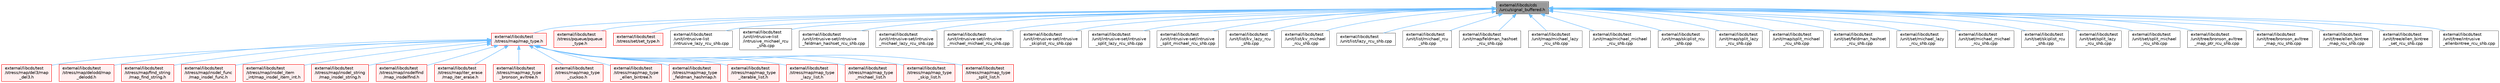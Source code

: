 digraph "external/libcds/cds/urcu/signal_buffered.h"
{
 // LATEX_PDF_SIZE
  bgcolor="transparent";
  edge [fontname=Helvetica,fontsize=10,labelfontname=Helvetica,labelfontsize=10];
  node [fontname=Helvetica,fontsize=10,shape=box,height=0.2,width=0.4];
  Node1 [id="Node000001",label="external/libcds/cds\l/urcu/signal_buffered.h",height=0.2,width=0.4,color="gray40", fillcolor="grey60", style="filled", fontcolor="black",tooltip=" "];
  Node1 -> Node2 [id="edge1_Node000001_Node000002",dir="back",color="steelblue1",style="solid",tooltip=" "];
  Node2 [id="Node000002",label="external/libcds/test\l/stress/map/map_type.h",height=0.2,width=0.4,color="red", fillcolor="#FFF0F0", style="filled",URL="$map__type_8h.html",tooltip=" "];
  Node2 -> Node3 [id="edge2_Node000002_Node000003",dir="back",color="steelblue1",style="solid",tooltip=" "];
  Node3 [id="Node000003",label="external/libcds/test\l/stress/map/del3/map\l_del3.h",height=0.2,width=0.4,color="red", fillcolor="#FFF0F0", style="filled",URL="$map__del3_8h.html",tooltip=" "];
  Node2 -> Node12 [id="edge3_Node000002_Node000012",dir="back",color="steelblue1",style="solid",tooltip=" "];
  Node12 [id="Node000012",label="external/libcds/test\l/stress/map/delodd/map\l_delodd.h",height=0.2,width=0.4,color="red", fillcolor="#FFF0F0", style="filled",URL="$map__delodd_8h.html",tooltip=" "];
  Node2 -> Node21 [id="edge4_Node000002_Node000021",dir="back",color="steelblue1",style="solid",tooltip=" "];
  Node21 [id="Node000021",label="external/libcds/test\l/stress/map/find_string\l/map_find_string.h",height=0.2,width=0.4,color="red", fillcolor="#FFF0F0", style="filled",URL="$map__find__string_8h.html",tooltip=" "];
  Node2 -> Node32 [id="edge5_Node000002_Node000032",dir="back",color="steelblue1",style="solid",tooltip=" "];
  Node32 [id="Node000032",label="external/libcds/test\l/stress/map/insdel_func\l/map_insdel_func.h",height=0.2,width=0.4,color="red", fillcolor="#FFF0F0", style="filled",URL="$map__insdel__func_8h.html",tooltip=" "];
  Node2 -> Node42 [id="edge6_Node000002_Node000042",dir="back",color="steelblue1",style="solid",tooltip=" "];
  Node42 [id="Node000042",label="external/libcds/test\l/stress/map/insdel_item\l_int/map_insdel_item_int.h",height=0.2,width=0.4,color="red", fillcolor="#FFF0F0", style="filled",URL="$map__insdel__item__int_8h.html",tooltip=" "];
  Node2 -> Node52 [id="edge7_Node000002_Node000052",dir="back",color="steelblue1",style="solid",tooltip=" "];
  Node52 [id="Node000052",label="external/libcds/test\l/stress/map/insdel_string\l/map_insdel_string.h",height=0.2,width=0.4,color="red", fillcolor="#FFF0F0", style="filled",URL="$map__insdel__string_8h.html",tooltip=" "];
  Node2 -> Node63 [id="edge8_Node000002_Node000063",dir="back",color="steelblue1",style="solid",tooltip=" "];
  Node63 [id="Node000063",label="external/libcds/test\l/stress/map/insdelfind\l/map_insdelfind.h",height=0.2,width=0.4,color="red", fillcolor="#FFF0F0", style="filled",URL="$map__insdelfind_8h.html",tooltip=" "];
  Node2 -> Node79 [id="edge9_Node000002_Node000079",dir="back",color="steelblue1",style="solid",tooltip=" "];
  Node79 [id="Node000079",label="external/libcds/test\l/stress/map/iter_erase\l/map_iter_erase.h",height=0.2,width=0.4,color="red", fillcolor="#FFF0F0", style="filled",URL="$map__iter__erase_8h.html",tooltip=" "];
  Node2 -> Node84 [id="edge10_Node000002_Node000084",dir="back",color="steelblue1",style="solid",tooltip=" "];
  Node84 [id="Node000084",label="external/libcds/test\l/stress/map/map_type\l_bronson_avltree.h",height=0.2,width=0.4,color="red", fillcolor="#FFF0F0", style="filled",URL="$map__type__bronson__avltree_8h.html",tooltip=" "];
  Node2 -> Node86 [id="edge11_Node000002_Node000086",dir="back",color="steelblue1",style="solid",tooltip=" "];
  Node86 [id="Node000086",label="external/libcds/test\l/stress/map/map_type\l_cuckoo.h",height=0.2,width=0.4,color="red", fillcolor="#FFF0F0", style="filled",URL="$map__type__cuckoo_8h.html",tooltip=" "];
  Node2 -> Node87 [id="edge12_Node000002_Node000087",dir="back",color="steelblue1",style="solid",tooltip=" "];
  Node87 [id="Node000087",label="external/libcds/test\l/stress/map/map_type\l_ellen_bintree.h",height=0.2,width=0.4,color="red", fillcolor="#FFF0F0", style="filled",URL="$map__type__ellen__bintree_8h.html",tooltip=" "];
  Node2 -> Node89 [id="edge13_Node000002_Node000089",dir="back",color="steelblue1",style="solid",tooltip=" "];
  Node89 [id="Node000089",label="external/libcds/test\l/stress/map/map_type\l_feldman_hashmap.h",height=0.2,width=0.4,color="red", fillcolor="#FFF0F0", style="filled",URL="$map__type__feldman__hashmap_8h.html",tooltip=" "];
  Node2 -> Node90 [id="edge14_Node000002_Node000090",dir="back",color="steelblue1",style="solid",tooltip=" "];
  Node90 [id="Node000090",label="external/libcds/test\l/stress/map/map_type\l_iterable_list.h",height=0.2,width=0.4,color="red", fillcolor="#FFF0F0", style="filled",URL="$map__type__iterable__list_8h.html",tooltip=" "];
  Node2 -> Node92 [id="edge15_Node000002_Node000092",dir="back",color="steelblue1",style="solid",tooltip=" "];
  Node92 [id="Node000092",label="external/libcds/test\l/stress/map/map_type\l_lazy_list.h",height=0.2,width=0.4,color="red", fillcolor="#FFF0F0", style="filled",URL="$map__type__lazy__list_8h.html",tooltip=" "];
  Node2 -> Node93 [id="edge16_Node000002_Node000093",dir="back",color="steelblue1",style="solid",tooltip=" "];
  Node93 [id="Node000093",label="external/libcds/test\l/stress/map/map_type\l_michael_list.h",height=0.2,width=0.4,color="red", fillcolor="#FFF0F0", style="filled",URL="$map__type__michael__list_8h.html",tooltip=" "];
  Node2 -> Node94 [id="edge17_Node000002_Node000094",dir="back",color="steelblue1",style="solid",tooltip=" "];
  Node94 [id="Node000094",label="external/libcds/test\l/stress/map/map_type\l_skip_list.h",height=0.2,width=0.4,color="red", fillcolor="#FFF0F0", style="filled",URL="$map__type__skip__list_8h.html",tooltip=" "];
  Node2 -> Node96 [id="edge18_Node000002_Node000096",dir="back",color="steelblue1",style="solid",tooltip=" "];
  Node96 [id="Node000096",label="external/libcds/test\l/stress/map/map_type\l_split_list.h",height=0.2,width=0.4,color="red", fillcolor="#FFF0F0", style="filled",URL="$map__type__split__list_8h.html",tooltip=" "];
  Node1 -> Node101 [id="edge19_Node000001_Node000101",dir="back",color="steelblue1",style="solid",tooltip=" "];
  Node101 [id="Node000101",label="external/libcds/test\l/stress/pqueue/pqueue\l_type.h",height=0.2,width=0.4,color="red", fillcolor="#FFF0F0", style="filled",URL="$pqueue__type_8h.html",tooltip=" "];
  Node1 -> Node105 [id="edge20_Node000001_Node000105",dir="back",color="steelblue1",style="solid",tooltip=" "];
  Node105 [id="Node000105",label="external/libcds/test\l/stress/set/set_type.h",height=0.2,width=0.4,color="red", fillcolor="#FFF0F0", style="filled",URL="$set__type_8h.html",tooltip=" "];
  Node1 -> Node177 [id="edge21_Node000001_Node000177",dir="back",color="steelblue1",style="solid",tooltip=" "];
  Node177 [id="Node000177",label="external/libcds/test\l/unit/intrusive-list\l/intrusive_lazy_rcu_shb.cpp",height=0.2,width=0.4,color="grey40", fillcolor="white", style="filled",URL="$intrusive__lazy__rcu__shb_8cpp.html",tooltip=" "];
  Node1 -> Node178 [id="edge22_Node000001_Node000178",dir="back",color="steelblue1",style="solid",tooltip=" "];
  Node178 [id="Node000178",label="external/libcds/test\l/unit/intrusive-list\l/intrusive_michael_rcu\l_shb.cpp",height=0.2,width=0.4,color="grey40", fillcolor="white", style="filled",URL="$intrusive__michael__rcu__shb_8cpp.html",tooltip=" "];
  Node1 -> Node179 [id="edge23_Node000001_Node000179",dir="back",color="steelblue1",style="solid",tooltip=" "];
  Node179 [id="Node000179",label="external/libcds/test\l/unit/intrusive-set/intrusive\l_feldman_hashset_rcu_shb.cpp",height=0.2,width=0.4,color="grey40", fillcolor="white", style="filled",URL="$intrusive__feldman__hashset__rcu__shb_8cpp.html",tooltip=" "];
  Node1 -> Node180 [id="edge24_Node000001_Node000180",dir="back",color="steelblue1",style="solid",tooltip=" "];
  Node180 [id="Node000180",label="external/libcds/test\l/unit/intrusive-set/intrusive\l_michael_lazy_rcu_shb.cpp",height=0.2,width=0.4,color="grey40", fillcolor="white", style="filled",URL="$intrusive__michael__lazy__rcu__shb_8cpp.html",tooltip=" "];
  Node1 -> Node181 [id="edge25_Node000001_Node000181",dir="back",color="steelblue1",style="solid",tooltip=" "];
  Node181 [id="Node000181",label="external/libcds/test\l/unit/intrusive-set/intrusive\l_michael_michael_rcu_shb.cpp",height=0.2,width=0.4,color="grey40", fillcolor="white", style="filled",URL="$intrusive__michael__michael__rcu__shb_8cpp.html",tooltip=" "];
  Node1 -> Node182 [id="edge26_Node000001_Node000182",dir="back",color="steelblue1",style="solid",tooltip=" "];
  Node182 [id="Node000182",label="external/libcds/test\l/unit/intrusive-set/intrusive\l_skiplist_rcu_shb.cpp",height=0.2,width=0.4,color="grey40", fillcolor="white", style="filled",URL="$intrusive__skiplist__rcu__shb_8cpp.html",tooltip=" "];
  Node1 -> Node183 [id="edge27_Node000001_Node000183",dir="back",color="steelblue1",style="solid",tooltip=" "];
  Node183 [id="Node000183",label="external/libcds/test\l/unit/intrusive-set/intrusive\l_split_lazy_rcu_shb.cpp",height=0.2,width=0.4,color="grey40", fillcolor="white", style="filled",URL="$intrusive__split__lazy__rcu__shb_8cpp.html",tooltip=" "];
  Node1 -> Node184 [id="edge28_Node000001_Node000184",dir="back",color="steelblue1",style="solid",tooltip=" "];
  Node184 [id="Node000184",label="external/libcds/test\l/unit/intrusive-set/intrusive\l_split_michael_rcu_shb.cpp",height=0.2,width=0.4,color="grey40", fillcolor="white", style="filled",URL="$intrusive__split__michael__rcu__shb_8cpp.html",tooltip=" "];
  Node1 -> Node185 [id="edge29_Node000001_Node000185",dir="back",color="steelblue1",style="solid",tooltip=" "];
  Node185 [id="Node000185",label="external/libcds/test\l/unit/list/kv_lazy_rcu\l_shb.cpp",height=0.2,width=0.4,color="grey40", fillcolor="white", style="filled",URL="$kv__lazy__rcu__shb_8cpp.html",tooltip=" "];
  Node1 -> Node186 [id="edge30_Node000001_Node000186",dir="back",color="steelblue1",style="solid",tooltip=" "];
  Node186 [id="Node000186",label="external/libcds/test\l/unit/list/kv_michael\l_rcu_shb.cpp",height=0.2,width=0.4,color="grey40", fillcolor="white", style="filled",URL="$kv__michael__rcu__shb_8cpp.html",tooltip=" "];
  Node1 -> Node187 [id="edge31_Node000001_Node000187",dir="back",color="steelblue1",style="solid",tooltip=" "];
  Node187 [id="Node000187",label="external/libcds/test\l/unit/list/lazy_rcu_shb.cpp",height=0.2,width=0.4,color="grey40", fillcolor="white", style="filled",URL="$lazy__rcu__shb_8cpp.html",tooltip=" "];
  Node1 -> Node188 [id="edge32_Node000001_Node000188",dir="back",color="steelblue1",style="solid",tooltip=" "];
  Node188 [id="Node000188",label="external/libcds/test\l/unit/list/michael_rcu\l_shb.cpp",height=0.2,width=0.4,color="grey40", fillcolor="white", style="filled",URL="$michael__rcu__shb_8cpp.html",tooltip=" "];
  Node1 -> Node189 [id="edge33_Node000001_Node000189",dir="back",color="steelblue1",style="solid",tooltip=" "];
  Node189 [id="Node000189",label="external/libcds/test\l/unit/map/feldman_hashset\l_rcu_shb.cpp",height=0.2,width=0.4,color="grey40", fillcolor="white", style="filled",URL="$map_2feldman__hashset__rcu__shb_8cpp.html",tooltip=" "];
  Node1 -> Node190 [id="edge34_Node000001_Node000190",dir="back",color="steelblue1",style="solid",tooltip=" "];
  Node190 [id="Node000190",label="external/libcds/test\l/unit/map/michael_lazy\l_rcu_shb.cpp",height=0.2,width=0.4,color="grey40", fillcolor="white", style="filled",URL="$map_2michael__lazy__rcu__shb_8cpp.html",tooltip=" "];
  Node1 -> Node191 [id="edge35_Node000001_Node000191",dir="back",color="steelblue1",style="solid",tooltip=" "];
  Node191 [id="Node000191",label="external/libcds/test\l/unit/map/michael_michael\l_rcu_shb.cpp",height=0.2,width=0.4,color="grey40", fillcolor="white", style="filled",URL="$map_2michael__michael__rcu__shb_8cpp.html",tooltip=" "];
  Node1 -> Node192 [id="edge36_Node000001_Node000192",dir="back",color="steelblue1",style="solid",tooltip=" "];
  Node192 [id="Node000192",label="external/libcds/test\l/unit/map/skiplist_rcu\l_shb.cpp",height=0.2,width=0.4,color="grey40", fillcolor="white", style="filled",URL="$map_2skiplist__rcu__shb_8cpp.html",tooltip=" "];
  Node1 -> Node193 [id="edge37_Node000001_Node000193",dir="back",color="steelblue1",style="solid",tooltip=" "];
  Node193 [id="Node000193",label="external/libcds/test\l/unit/map/split_lazy\l_rcu_shb.cpp",height=0.2,width=0.4,color="grey40", fillcolor="white", style="filled",URL="$map_2split__lazy__rcu__shb_8cpp.html",tooltip=" "];
  Node1 -> Node194 [id="edge38_Node000001_Node000194",dir="back",color="steelblue1",style="solid",tooltip=" "];
  Node194 [id="Node000194",label="external/libcds/test\l/unit/map/split_michael\l_rcu_shb.cpp",height=0.2,width=0.4,color="grey40", fillcolor="white", style="filled",URL="$map_2split__michael__rcu__shb_8cpp.html",tooltip=" "];
  Node1 -> Node195 [id="edge39_Node000001_Node000195",dir="back",color="steelblue1",style="solid",tooltip=" "];
  Node195 [id="Node000195",label="external/libcds/test\l/unit/set/feldman_hashset\l_rcu_shb.cpp",height=0.2,width=0.4,color="grey40", fillcolor="white", style="filled",URL="$set_2feldman__hashset__rcu__shb_8cpp.html",tooltip=" "];
  Node1 -> Node196 [id="edge40_Node000001_Node000196",dir="back",color="steelblue1",style="solid",tooltip=" "];
  Node196 [id="Node000196",label="external/libcds/test\l/unit/set/michael_lazy\l_rcu_shb.cpp",height=0.2,width=0.4,color="grey40", fillcolor="white", style="filled",URL="$set_2michael__lazy__rcu__shb_8cpp.html",tooltip=" "];
  Node1 -> Node197 [id="edge41_Node000001_Node000197",dir="back",color="steelblue1",style="solid",tooltip=" "];
  Node197 [id="Node000197",label="external/libcds/test\l/unit/set/michael_michael\l_rcu_shb.cpp",height=0.2,width=0.4,color="grey40", fillcolor="white", style="filled",URL="$set_2michael__michael__rcu__shb_8cpp.html",tooltip=" "];
  Node1 -> Node198 [id="edge42_Node000001_Node000198",dir="back",color="steelblue1",style="solid",tooltip=" "];
  Node198 [id="Node000198",label="external/libcds/test\l/unit/set/skiplist_rcu\l_shb.cpp",height=0.2,width=0.4,color="grey40", fillcolor="white", style="filled",URL="$set_2skiplist__rcu__shb_8cpp.html",tooltip=" "];
  Node1 -> Node199 [id="edge43_Node000001_Node000199",dir="back",color="steelblue1",style="solid",tooltip=" "];
  Node199 [id="Node000199",label="external/libcds/test\l/unit/set/split_lazy\l_rcu_shb.cpp",height=0.2,width=0.4,color="grey40", fillcolor="white", style="filled",URL="$set_2split__lazy__rcu__shb_8cpp.html",tooltip=" "];
  Node1 -> Node200 [id="edge44_Node000001_Node000200",dir="back",color="steelblue1",style="solid",tooltip=" "];
  Node200 [id="Node000200",label="external/libcds/test\l/unit/set/split_michael\l_rcu_shb.cpp",height=0.2,width=0.4,color="grey40", fillcolor="white", style="filled",URL="$set_2split__michael__rcu__shb_8cpp.html",tooltip=" "];
  Node1 -> Node201 [id="edge45_Node000001_Node000201",dir="back",color="steelblue1",style="solid",tooltip=" "];
  Node201 [id="Node000201",label="external/libcds/test\l/unit/tree/bronson_avltree\l_map_ptr_rcu_shb.cpp",height=0.2,width=0.4,color="grey40", fillcolor="white", style="filled",URL="$bronson__avltree__map__ptr__rcu__shb_8cpp.html",tooltip=" "];
  Node1 -> Node202 [id="edge46_Node000001_Node000202",dir="back",color="steelblue1",style="solid",tooltip=" "];
  Node202 [id="Node000202",label="external/libcds/test\l/unit/tree/bronson_avltree\l_map_rcu_shb.cpp",height=0.2,width=0.4,color="grey40", fillcolor="white", style="filled",URL="$bronson__avltree__map__rcu__shb_8cpp.html",tooltip=" "];
  Node1 -> Node203 [id="edge47_Node000001_Node000203",dir="back",color="steelblue1",style="solid",tooltip=" "];
  Node203 [id="Node000203",label="external/libcds/test\l/unit/tree/ellen_bintree\l_map_rcu_shb.cpp",height=0.2,width=0.4,color="grey40", fillcolor="white", style="filled",URL="$ellen__bintree__map__rcu__shb_8cpp.html",tooltip=" "];
  Node1 -> Node204 [id="edge48_Node000001_Node000204",dir="back",color="steelblue1",style="solid",tooltip=" "];
  Node204 [id="Node000204",label="external/libcds/test\l/unit/tree/ellen_bintree\l_set_rcu_shb.cpp",height=0.2,width=0.4,color="grey40", fillcolor="white", style="filled",URL="$ellen__bintree__set__rcu__shb_8cpp.html",tooltip=" "];
  Node1 -> Node205 [id="edge49_Node000001_Node000205",dir="back",color="steelblue1",style="solid",tooltip=" "];
  Node205 [id="Node000205",label="external/libcds/test\l/unit/tree/intrusive\l_ellenbintree_rcu_shb.cpp",height=0.2,width=0.4,color="grey40", fillcolor="white", style="filled",URL="$intrusive__ellenbintree__rcu__shb_8cpp.html",tooltip=" "];
}
